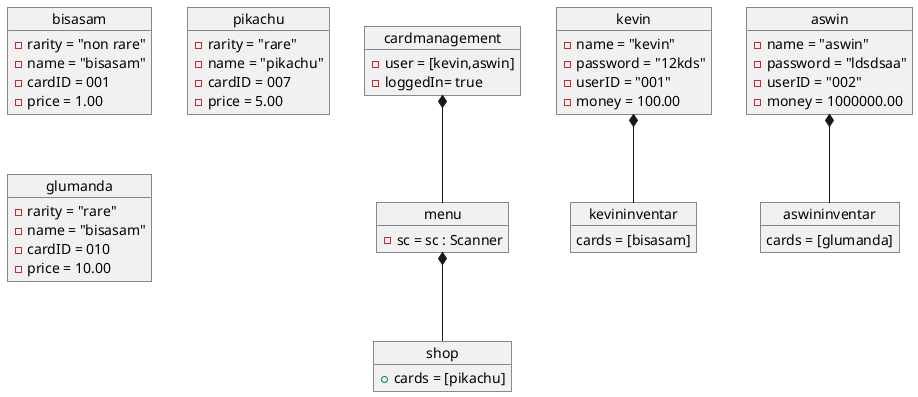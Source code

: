 @startuml Klassendiagramm

object cardmanagement{
    -user = [kevin,aswin]
    -loggedIn= true




}



object menu{

    -sc = sc : Scanner

}




object shop{
    + cards = [pikachu]
    

}




object kevin{
    -name = "kevin"
    -password = "12kds"
    -userID = "001"
    -money = 100.00
    
}

object aswin{
    -name = "aswin"
    -password = "ldsdsaa"
    -userID = "002"
    -money = 1000000.00
}




object bisasam{
    -rarity = "non rare"
    -name = "bisasam"
    -cardID = 001
    -price = 1.00
}


object pikachu{
    -rarity = "rare"
    -name = "pikachu"
    -cardID = 007
    -price = 5.00
}

object glumanda{
    -rarity = "rare"
    -name = "bisasam"
    -cardID = 010
    -price = 10.00
}



object kevininventar{
    cards = [bisasam]
}

object aswininventar{
    cards = [glumanda]
}


cardmanagement *-- menu
menu *-- shop


kevin *-- kevininventar


aswin *-- aswininventar




@enduml